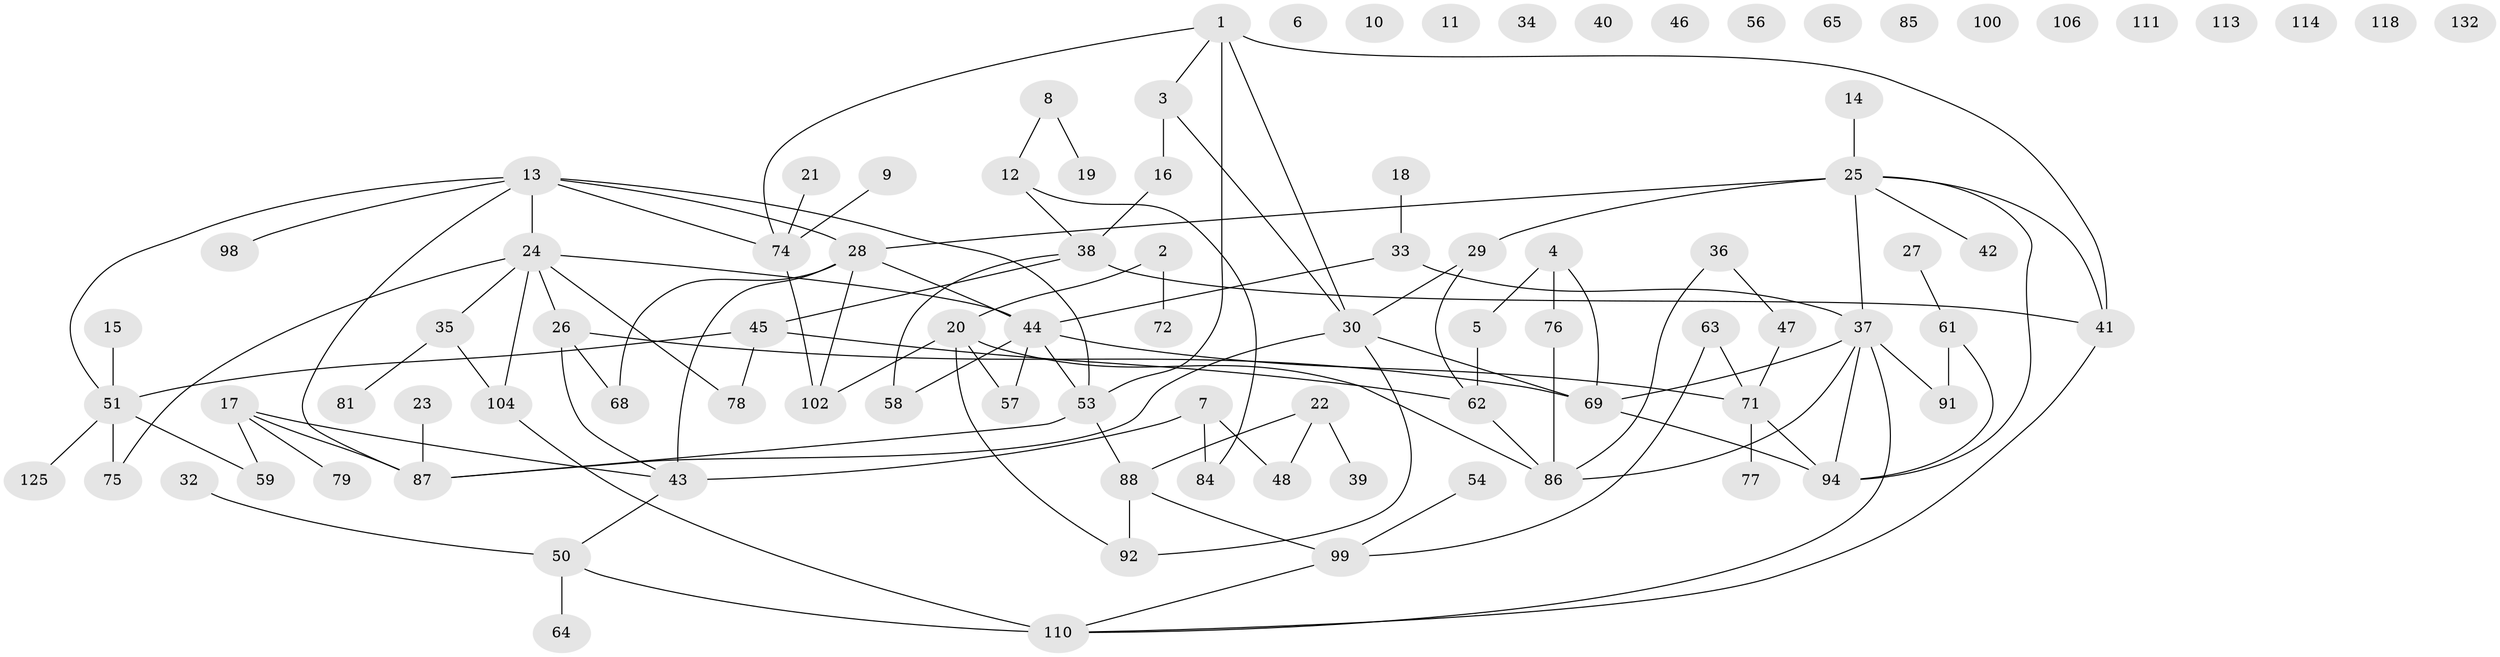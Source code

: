 // original degree distribution, {3: 0.19708029197080293, 2: 0.26277372262773724, 0: 0.10948905109489052, 4: 0.13138686131386862, 1: 0.19708029197080293, 5: 0.058394160583941604, 6: 0.043795620437956206}
// Generated by graph-tools (version 1.1) at 2025/41/03/06/25 10:41:24]
// undirected, 92 vertices, 117 edges
graph export_dot {
graph [start="1"]
  node [color=gray90,style=filled];
  1 [super="+107"];
  2 [super="+105"];
  3 [super="+52"];
  4 [super="+124"];
  5 [super="+83"];
  6;
  7 [super="+108"];
  8 [super="+122"];
  9;
  10;
  11;
  12;
  13 [super="+119"];
  14 [super="+49"];
  15;
  16 [super="+55"];
  17 [super="+60"];
  18;
  19 [super="+31"];
  20 [super="+80"];
  21;
  22;
  23;
  24 [super="+134"];
  25 [super="+128"];
  26 [super="+135"];
  27;
  28 [super="+130"];
  29 [super="+82"];
  30 [super="+95"];
  32 [super="+136"];
  33;
  34;
  35 [super="+93"];
  36;
  37 [super="+129"];
  38 [super="+120"];
  39;
  40;
  41 [super="+67"];
  42;
  43;
  44 [super="+90"];
  45 [super="+116"];
  46;
  47;
  48;
  50 [super="+127"];
  51 [super="+66"];
  53;
  54;
  56;
  57 [super="+115"];
  58 [super="+112"];
  59;
  61 [super="+97"];
  62 [super="+70"];
  63;
  64 [super="+133"];
  65;
  68;
  69 [super="+123"];
  71 [super="+126"];
  72 [super="+73"];
  74 [super="+131"];
  75;
  76;
  77;
  78;
  79 [super="+101"];
  81;
  84;
  85;
  86 [super="+96"];
  87 [super="+89"];
  88;
  91 [super="+109"];
  92;
  94 [super="+121"];
  98;
  99 [super="+103"];
  100;
  102;
  104;
  106;
  110 [super="+117"];
  111;
  113 [super="+137"];
  114;
  118;
  125;
  132;
  1 -- 3;
  1 -- 74;
  1 -- 53;
  1 -- 30;
  1 -- 41;
  2 -- 20;
  2 -- 72;
  3 -- 30;
  3 -- 16;
  4 -- 76;
  4 -- 69;
  4 -- 5;
  5 -- 62;
  7 -- 43;
  7 -- 48;
  7 -- 84;
  8 -- 19;
  8 -- 12;
  9 -- 74;
  12 -- 38;
  12 -- 84;
  13 -- 53;
  13 -- 98;
  13 -- 51;
  13 -- 87;
  13 -- 24;
  13 -- 28;
  13 -- 74;
  14 -- 25;
  15 -- 51;
  16 -- 38;
  17 -- 43;
  17 -- 59;
  17 -- 79;
  17 -- 87;
  18 -- 33;
  20 -- 57;
  20 -- 92;
  20 -- 86;
  20 -- 102;
  21 -- 74;
  22 -- 39;
  22 -- 48;
  22 -- 88;
  23 -- 87;
  24 -- 26;
  24 -- 104;
  24 -- 44;
  24 -- 75;
  24 -- 78;
  24 -- 35;
  25 -- 37 [weight=2];
  25 -- 41;
  25 -- 42;
  25 -- 94;
  25 -- 28;
  25 -- 29;
  26 -- 43;
  26 -- 68;
  26 -- 69;
  27 -- 61;
  28 -- 43;
  28 -- 68;
  28 -- 102;
  28 -- 44;
  29 -- 62;
  29 -- 30;
  30 -- 92;
  30 -- 87;
  30 -- 69;
  32 -- 50;
  33 -- 44;
  33 -- 37;
  35 -- 104;
  35 -- 81;
  36 -- 47;
  36 -- 86;
  37 -- 69;
  37 -- 86;
  37 -- 110;
  37 -- 91;
  37 -- 94;
  38 -- 45;
  38 -- 41;
  38 -- 58;
  41 -- 110;
  43 -- 50;
  44 -- 53;
  44 -- 57;
  44 -- 58;
  44 -- 71;
  45 -- 62;
  45 -- 78;
  45 -- 51;
  47 -- 71;
  50 -- 110 [weight=2];
  50 -- 64;
  51 -- 125;
  51 -- 75;
  51 -- 59;
  53 -- 88;
  53 -- 87;
  54 -- 99;
  61 -- 94;
  61 -- 91;
  62 -- 86;
  63 -- 99;
  63 -- 71;
  69 -- 94;
  71 -- 94;
  71 -- 77;
  74 -- 102;
  76 -- 86;
  88 -- 92;
  88 -- 99;
  99 -- 110;
  104 -- 110;
}
